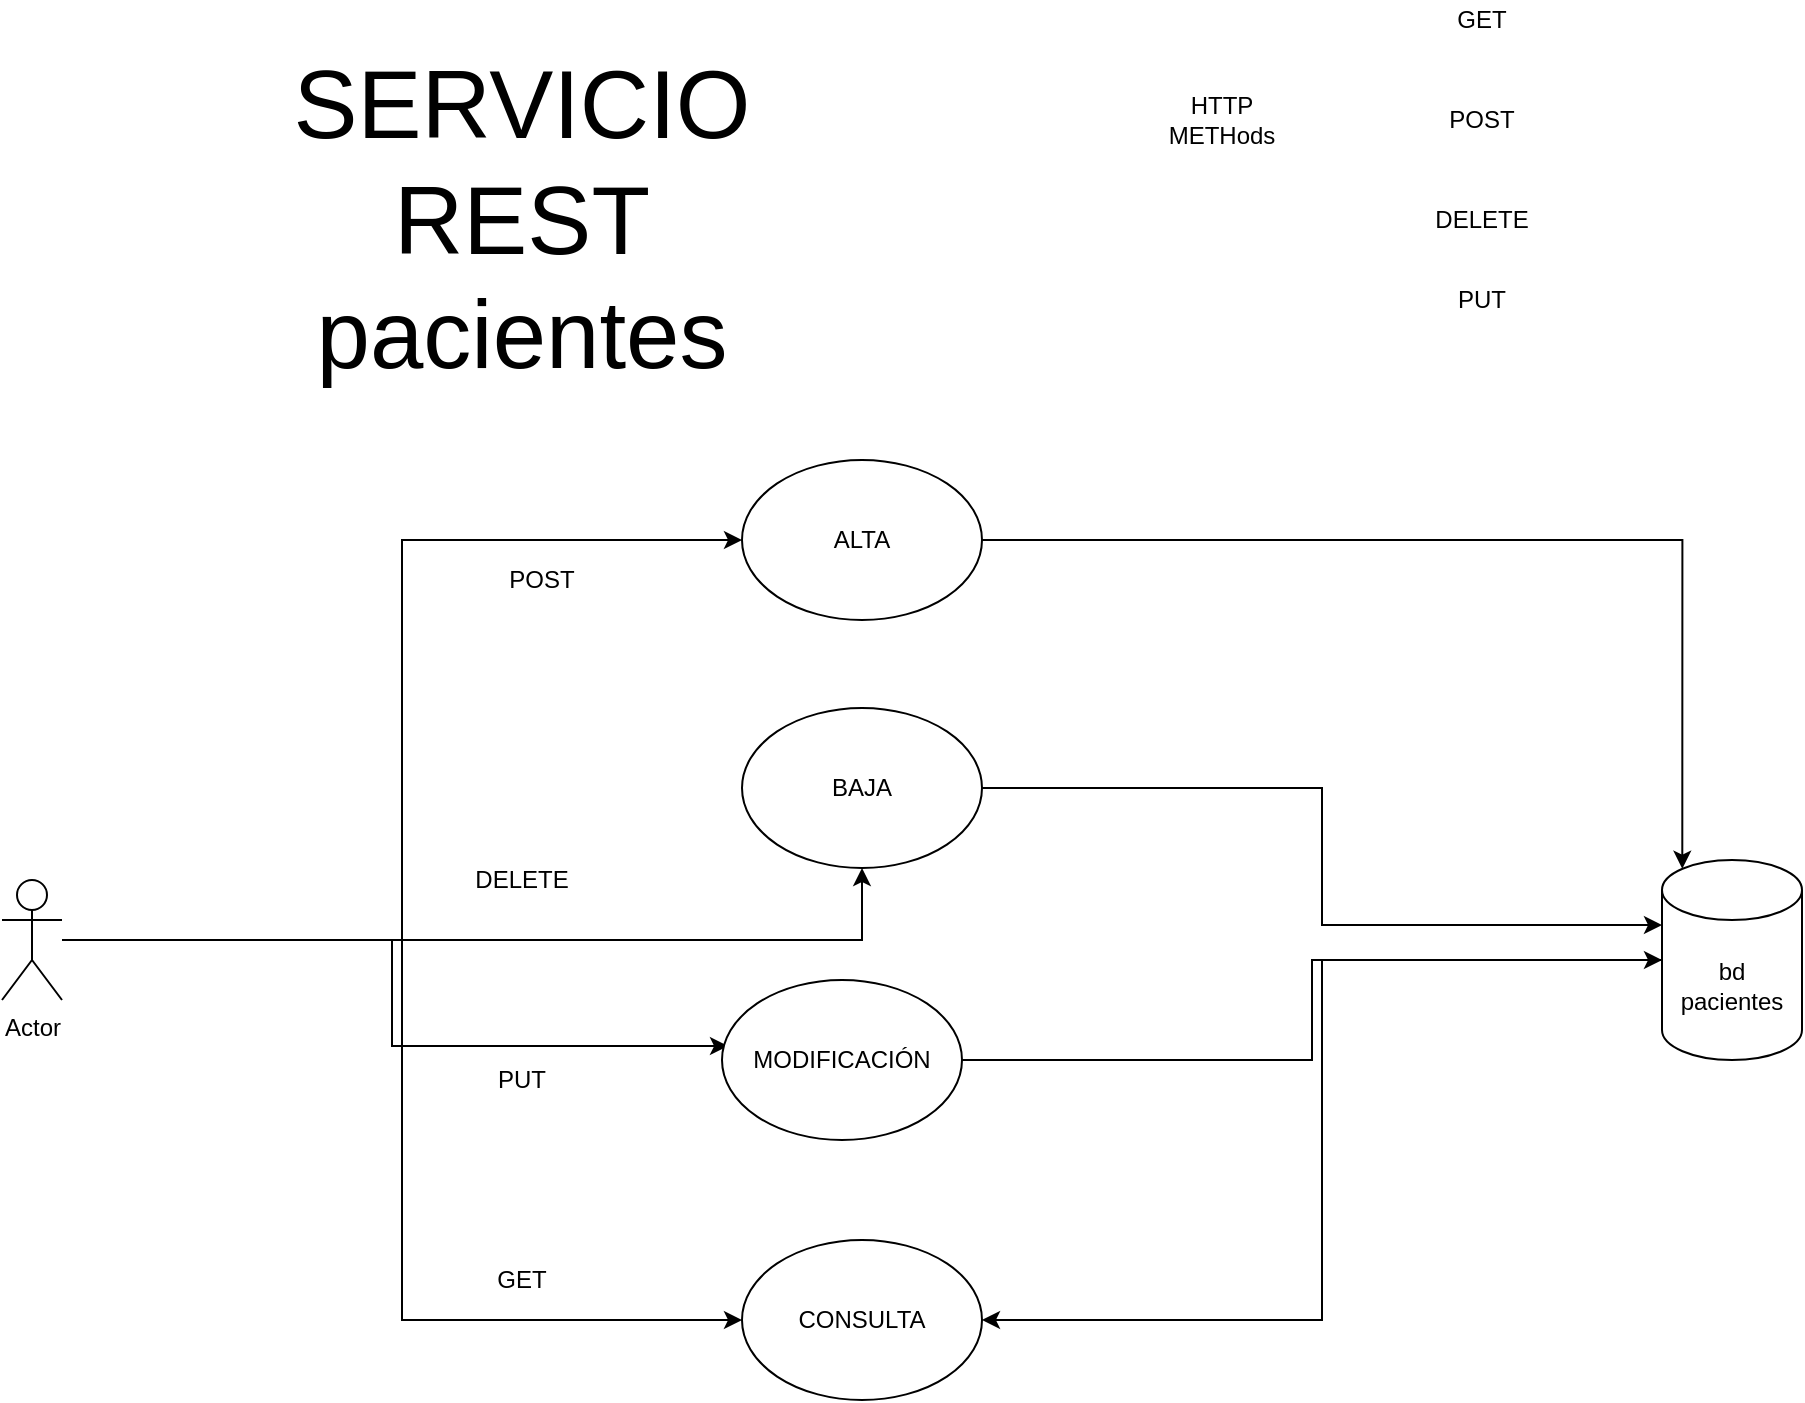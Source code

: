 <mxfile version="14.6.13" type="device"><diagram id="W14cWef7HSvb6fTfRqGC" name="Página-1"><mxGraphModel dx="1422" dy="822" grid="1" gridSize="10" guides="1" tooltips="1" connect="1" arrows="1" fold="1" page="1" pageScale="1" pageWidth="1169" pageHeight="827" math="0" shadow="0"><root><mxCell id="0"/><mxCell id="1" parent="0"/><mxCell id="leIsdFP4N_SeucnDcJ75-1" value="&lt;span style=&quot;font-size: 48px&quot;&gt;SERVICIO&lt;br&gt;REST&lt;br&gt;pacientes&lt;br&gt;&lt;/span&gt;" style="text;html=1;strokeColor=none;fillColor=none;align=center;verticalAlign=middle;whiteSpace=wrap;rounded=0;" vertex="1" parent="1"><mxGeometry x="360" y="160" width="40" height="20" as="geometry"/></mxCell><mxCell id="leIsdFP4N_SeucnDcJ75-10" style="edgeStyle=orthogonalEdgeStyle;rounded=0;orthogonalLoop=1;jettySize=auto;html=1;entryX=0;entryY=0.5;entryDx=0;entryDy=0;" edge="1" parent="1" source="leIsdFP4N_SeucnDcJ75-4" target="leIsdFP4N_SeucnDcJ75-8"><mxGeometry relative="1" as="geometry"/></mxCell><mxCell id="leIsdFP4N_SeucnDcJ75-12" style="edgeStyle=orthogonalEdgeStyle;rounded=0;orthogonalLoop=1;jettySize=auto;html=1;entryX=0.025;entryY=0.413;entryDx=0;entryDy=0;entryPerimeter=0;" edge="1" parent="1" source="leIsdFP4N_SeucnDcJ75-4" target="leIsdFP4N_SeucnDcJ75-7"><mxGeometry relative="1" as="geometry"/></mxCell><mxCell id="leIsdFP4N_SeucnDcJ75-14" style="edgeStyle=orthogonalEdgeStyle;rounded=0;orthogonalLoop=1;jettySize=auto;html=1;" edge="1" parent="1" source="leIsdFP4N_SeucnDcJ75-4" target="leIsdFP4N_SeucnDcJ75-6"><mxGeometry relative="1" as="geometry"/></mxCell><mxCell id="leIsdFP4N_SeucnDcJ75-16" style="edgeStyle=orthogonalEdgeStyle;rounded=0;orthogonalLoop=1;jettySize=auto;html=1;entryX=0;entryY=0.5;entryDx=0;entryDy=0;" edge="1" parent="1" source="leIsdFP4N_SeucnDcJ75-4" target="leIsdFP4N_SeucnDcJ75-5"><mxGeometry relative="1" as="geometry"/></mxCell><mxCell id="leIsdFP4N_SeucnDcJ75-4" value="Actor" style="shape=umlActor;verticalLabelPosition=bottom;verticalAlign=top;html=1;outlineConnect=0;" vertex="1" parent="1"><mxGeometry x="120" y="500" width="30" height="60" as="geometry"/></mxCell><mxCell id="leIsdFP4N_SeucnDcJ75-17" style="edgeStyle=orthogonalEdgeStyle;rounded=0;orthogonalLoop=1;jettySize=auto;html=1;entryX=0.145;entryY=0;entryDx=0;entryDy=4.35;entryPerimeter=0;" edge="1" parent="1" source="leIsdFP4N_SeucnDcJ75-5" target="leIsdFP4N_SeucnDcJ75-9"><mxGeometry relative="1" as="geometry"/></mxCell><mxCell id="leIsdFP4N_SeucnDcJ75-5" value="ALTA" style="ellipse;whiteSpace=wrap;html=1;" vertex="1" parent="1"><mxGeometry x="490" y="290" width="120" height="80" as="geometry"/></mxCell><mxCell id="leIsdFP4N_SeucnDcJ75-15" style="edgeStyle=orthogonalEdgeStyle;rounded=0;orthogonalLoop=1;jettySize=auto;html=1;entryX=0;entryY=0;entryDx=0;entryDy=32.5;entryPerimeter=0;" edge="1" parent="1" source="leIsdFP4N_SeucnDcJ75-6" target="leIsdFP4N_SeucnDcJ75-9"><mxGeometry relative="1" as="geometry"/></mxCell><mxCell id="leIsdFP4N_SeucnDcJ75-6" value="BAJA" style="ellipse;whiteSpace=wrap;html=1;" vertex="1" parent="1"><mxGeometry x="490" y="414" width="120" height="80" as="geometry"/></mxCell><mxCell id="leIsdFP4N_SeucnDcJ75-13" style="edgeStyle=orthogonalEdgeStyle;rounded=0;orthogonalLoop=1;jettySize=auto;html=1;" edge="1" parent="1" source="leIsdFP4N_SeucnDcJ75-7" target="leIsdFP4N_SeucnDcJ75-9"><mxGeometry relative="1" as="geometry"/></mxCell><mxCell id="leIsdFP4N_SeucnDcJ75-7" value="MODIFICACIÓN" style="ellipse;whiteSpace=wrap;html=1;" vertex="1" parent="1"><mxGeometry x="480" y="550" width="120" height="80" as="geometry"/></mxCell><mxCell id="leIsdFP4N_SeucnDcJ75-8" value="CONSULTA" style="ellipse;whiteSpace=wrap;html=1;" vertex="1" parent="1"><mxGeometry x="490" y="680" width="120" height="80" as="geometry"/></mxCell><mxCell id="leIsdFP4N_SeucnDcJ75-11" style="edgeStyle=orthogonalEdgeStyle;rounded=0;orthogonalLoop=1;jettySize=auto;html=1;entryX=1;entryY=0.5;entryDx=0;entryDy=0;" edge="1" parent="1" source="leIsdFP4N_SeucnDcJ75-9" target="leIsdFP4N_SeucnDcJ75-8"><mxGeometry relative="1" as="geometry"/></mxCell><mxCell id="leIsdFP4N_SeucnDcJ75-9" value="bd&lt;br&gt;pacientes" style="shape=cylinder3;whiteSpace=wrap;html=1;boundedLbl=1;backgroundOutline=1;size=15;" vertex="1" parent="1"><mxGeometry x="950" y="490" width="70" height="100" as="geometry"/></mxCell><mxCell id="leIsdFP4N_SeucnDcJ75-18" value="HTTP&lt;br&gt;METHods" style="text;html=1;strokeColor=none;fillColor=none;align=center;verticalAlign=middle;whiteSpace=wrap;rounded=0;" vertex="1" parent="1"><mxGeometry x="710" y="110" width="40" height="20" as="geometry"/></mxCell><mxCell id="leIsdFP4N_SeucnDcJ75-22" value="GET" style="text;html=1;strokeColor=none;fillColor=none;align=center;verticalAlign=middle;whiteSpace=wrap;rounded=0;" vertex="1" parent="1"><mxGeometry x="840" y="60" width="40" height="20" as="geometry"/></mxCell><mxCell id="leIsdFP4N_SeucnDcJ75-23" value="POST" style="text;html=1;strokeColor=none;fillColor=none;align=center;verticalAlign=middle;whiteSpace=wrap;rounded=0;" vertex="1" parent="1"><mxGeometry x="840" y="110" width="40" height="20" as="geometry"/></mxCell><mxCell id="leIsdFP4N_SeucnDcJ75-24" value="GET" style="text;html=1;strokeColor=none;fillColor=none;align=center;verticalAlign=middle;whiteSpace=wrap;rounded=0;" vertex="1" parent="1"><mxGeometry x="360" y="690" width="40" height="20" as="geometry"/></mxCell><mxCell id="leIsdFP4N_SeucnDcJ75-25" value="POST" style="text;html=1;strokeColor=none;fillColor=none;align=center;verticalAlign=middle;whiteSpace=wrap;rounded=0;" vertex="1" parent="1"><mxGeometry x="370" y="340" width="40" height="20" as="geometry"/></mxCell><mxCell id="leIsdFP4N_SeucnDcJ75-26" value="DELETE" style="text;html=1;strokeColor=none;fillColor=none;align=center;verticalAlign=middle;whiteSpace=wrap;rounded=0;" vertex="1" parent="1"><mxGeometry x="840" y="160" width="40" height="20" as="geometry"/></mxCell><mxCell id="leIsdFP4N_SeucnDcJ75-27" value="DELETE" style="text;html=1;strokeColor=none;fillColor=none;align=center;verticalAlign=middle;whiteSpace=wrap;rounded=0;" vertex="1" parent="1"><mxGeometry x="360" y="490" width="40" height="20" as="geometry"/></mxCell><mxCell id="leIsdFP4N_SeucnDcJ75-28" value="PUT" style="text;html=1;strokeColor=none;fillColor=none;align=center;verticalAlign=middle;whiteSpace=wrap;rounded=0;" vertex="1" parent="1"><mxGeometry x="840" y="200" width="40" height="20" as="geometry"/></mxCell><mxCell id="leIsdFP4N_SeucnDcJ75-29" value="PUT" style="text;html=1;strokeColor=none;fillColor=none;align=center;verticalAlign=middle;whiteSpace=wrap;rounded=0;" vertex="1" parent="1"><mxGeometry x="360" y="590" width="40" height="20" as="geometry"/></mxCell></root></mxGraphModel></diagram></mxfile>